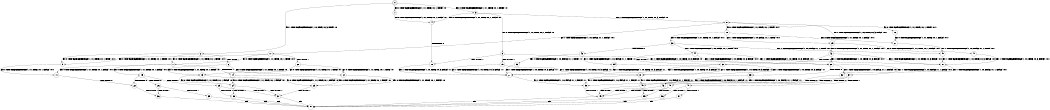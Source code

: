 digraph BCG {
size = "7, 10.5";
center = TRUE;
node [shape = circle];
0 [peripheries = 2];
0 -> 1 [label = "EX !0 !ATOMIC_EXCH_BRANCH (1, +1, TRUE, +0, 1, TRUE) !:0:"];
0 -> 2 [label = "EX !1 !ATOMIC_EXCH_BRANCH (1, +0, TRUE, +0, 3, TRUE) !:0:"];
0 -> 3 [label = "EX !0 !ATOMIC_EXCH_BRANCH (1, +1, TRUE, +0, 1, TRUE) !:0:"];
1 -> 4 [label = "EX !0 !ATOMIC_EXCH_BRANCH (1, +1, TRUE, +0, 1, FALSE) !:0:"];
2 -> 5 [label = "EX !0 !ATOMIC_EXCH_BRANCH (1, +1, TRUE, +0, 1, TRUE) !:0:1:"];
2 -> 6 [label = "TERMINATE !1"];
2 -> 7 [label = "EX !0 !ATOMIC_EXCH_BRANCH (1, +1, TRUE, +0, 1, TRUE) !:0:1:"];
3 -> 4 [label = "EX !0 !ATOMIC_EXCH_BRANCH (1, +1, TRUE, +0, 1, FALSE) !:0:"];
3 -> 8 [label = "EX !1 !ATOMIC_EXCH_BRANCH (1, +0, TRUE, +0, 3, FALSE) !:0:"];
3 -> 9 [label = "EX !0 !ATOMIC_EXCH_BRANCH (1, +1, TRUE, +0, 1, FALSE) !:0:"];
4 -> 10 [label = "TERMINATE !0"];
5 -> 11 [label = "EX !0 !ATOMIC_EXCH_BRANCH (1, +1, TRUE, +0, 1, FALSE) !:0:1:"];
6 -> 12 [label = "EX !0 !ATOMIC_EXCH_BRANCH (1, +1, TRUE, +0, 1, TRUE) !:0:"];
6 -> 13 [label = "EX !0 !ATOMIC_EXCH_BRANCH (1, +1, TRUE, +0, 1, TRUE) !:0:"];
7 -> 11 [label = "EX !0 !ATOMIC_EXCH_BRANCH (1, +1, TRUE, +0, 1, FALSE) !:0:1:"];
7 -> 14 [label = "TERMINATE !1"];
7 -> 15 [label = "EX !0 !ATOMIC_EXCH_BRANCH (1, +1, TRUE, +0, 1, FALSE) !:0:1:"];
8 -> 16 [label = "EX !0 !ATOMIC_EXCH_BRANCH (1, +1, TRUE, +0, 1, TRUE) !:0:1:"];
8 -> 17 [label = "EX !1 !ATOMIC_EXCH_BRANCH (1, +0, FALSE, +1, 1, FALSE) !:0:1:"];
8 -> 18 [label = "EX !0 !ATOMIC_EXCH_BRANCH (1, +1, TRUE, +0, 1, TRUE) !:0:1:"];
9 -> 10 [label = "TERMINATE !0"];
9 -> 19 [label = "TERMINATE !0"];
9 -> 20 [label = "EX !1 !ATOMIC_EXCH_BRANCH (1, +0, TRUE, +0, 3, FALSE) !:0:"];
10 -> 21 [label = "EX !1 !ATOMIC_EXCH_BRANCH (1, +0, TRUE, +0, 3, FALSE) !:1:"];
11 -> 22 [label = "TERMINATE !0"];
12 -> 23 [label = "EX !0 !ATOMIC_EXCH_BRANCH (1, +1, TRUE, +0, 1, FALSE) !:0:"];
13 -> 23 [label = "EX !0 !ATOMIC_EXCH_BRANCH (1, +1, TRUE, +0, 1, FALSE) !:0:"];
13 -> 24 [label = "EX !0 !ATOMIC_EXCH_BRANCH (1, +1, TRUE, +0, 1, FALSE) !:0:"];
14 -> 23 [label = "EX !0 !ATOMIC_EXCH_BRANCH (1, +1, TRUE, +0, 1, FALSE) !:0:"];
14 -> 24 [label = "EX !0 !ATOMIC_EXCH_BRANCH (1, +1, TRUE, +0, 1, FALSE) !:0:"];
15 -> 22 [label = "TERMINATE !0"];
15 -> 25 [label = "TERMINATE !1"];
15 -> 26 [label = "TERMINATE !0"];
16 -> 27 [label = "EX !0 !ATOMIC_EXCH_BRANCH (1, +1, TRUE, +0, 1, FALSE) !:0:1:"];
17 -> 5 [label = "EX !0 !ATOMIC_EXCH_BRANCH (1, +1, TRUE, +0, 1, TRUE) !:0:1:"];
17 -> 28 [label = "TERMINATE !1"];
17 -> 7 [label = "EX !0 !ATOMIC_EXCH_BRANCH (1, +1, TRUE, +0, 1, TRUE) !:0:1:"];
18 -> 27 [label = "EX !0 !ATOMIC_EXCH_BRANCH (1, +1, TRUE, +0, 1, FALSE) !:0:1:"];
18 -> 29 [label = "EX !1 !ATOMIC_EXCH_BRANCH (1, +0, FALSE, +1, 1, TRUE) !:0:1:"];
18 -> 30 [label = "EX !0 !ATOMIC_EXCH_BRANCH (1, +1, TRUE, +0, 1, FALSE) !:0:1:"];
19 -> 21 [label = "EX !1 !ATOMIC_EXCH_BRANCH (1, +0, TRUE, +0, 3, FALSE) !:1:"];
19 -> 31 [label = "EX !1 !ATOMIC_EXCH_BRANCH (1, +0, TRUE, +0, 3, FALSE) !:1:"];
20 -> 32 [label = "EX !1 !ATOMIC_EXCH_BRANCH (1, +0, FALSE, +1, 1, FALSE) !:0:1:"];
20 -> 33 [label = "TERMINATE !0"];
20 -> 34 [label = "EX !1 !ATOMIC_EXCH_BRANCH (1, +0, FALSE, +1, 1, FALSE) !:0:1:"];
21 -> 35 [label = "EX !1 !ATOMIC_EXCH_BRANCH (1, +0, FALSE, +1, 1, FALSE) !:1:"];
22 -> 36 [label = "TERMINATE !1"];
23 -> 37 [label = "TERMINATE !0"];
24 -> 37 [label = "TERMINATE !0"];
24 -> 38 [label = "TERMINATE !0"];
25 -> 37 [label = "TERMINATE !0"];
25 -> 38 [label = "TERMINATE !0"];
26 -> 36 [label = "TERMINATE !1"];
26 -> 39 [label = "TERMINATE !1"];
27 -> 40 [label = "EX !1 !ATOMIC_EXCH_BRANCH (1, +0, FALSE, +1, 1, TRUE) !:0:1:"];
28 -> 12 [label = "EX !0 !ATOMIC_EXCH_BRANCH (1, +1, TRUE, +0, 1, TRUE) !:0:"];
28 -> 13 [label = "EX !0 !ATOMIC_EXCH_BRANCH (1, +1, TRUE, +0, 1, TRUE) !:0:"];
29 -> 41 [label = "EX !0 !ATOMIC_EXCH_BRANCH (1, +1, TRUE, +0, 1, FALSE) !:0:1:"];
29 -> 8 [label = "EX !1 !ATOMIC_EXCH_BRANCH (1, +0, TRUE, +0, 3, FALSE) !:0:1:"];
29 -> 42 [label = "EX !0 !ATOMIC_EXCH_BRANCH (1, +1, TRUE, +0, 1, FALSE) !:0:1:"];
30 -> 40 [label = "EX !1 !ATOMIC_EXCH_BRANCH (1, +0, FALSE, +1, 1, TRUE) !:0:1:"];
30 -> 43 [label = "TERMINATE !0"];
30 -> 44 [label = "EX !1 !ATOMIC_EXCH_BRANCH (1, +0, FALSE, +1, 1, TRUE) !:0:1:"];
31 -> 35 [label = "EX !1 !ATOMIC_EXCH_BRANCH (1, +0, FALSE, +1, 1, FALSE) !:1:"];
31 -> 45 [label = "EX !1 !ATOMIC_EXCH_BRANCH (1, +0, FALSE, +1, 1, FALSE) !:1:"];
32 -> 46 [label = "TERMINATE !0"];
33 -> 35 [label = "EX !1 !ATOMIC_EXCH_BRANCH (1, +0, FALSE, +1, 1, FALSE) !:1:"];
33 -> 45 [label = "EX !1 !ATOMIC_EXCH_BRANCH (1, +0, FALSE, +1, 1, FALSE) !:1:"];
34 -> 46 [label = "TERMINATE !0"];
34 -> 47 [label = "TERMINATE !1"];
34 -> 48 [label = "TERMINATE !0"];
35 -> 49 [label = "TERMINATE !1"];
36 -> 50 [label = "exit"];
37 -> 50 [label = "exit"];
38 -> 50 [label = "exit"];
39 -> 50 [label = "exit"];
40 -> 51 [label = "EX !1 !ATOMIC_EXCH_BRANCH (1, +0, TRUE, +0, 3, FALSE) !:0:1:"];
41 -> 51 [label = "EX !1 !ATOMIC_EXCH_BRANCH (1, +0, TRUE, +0, 3, FALSE) !:0:1:"];
42 -> 51 [label = "EX !1 !ATOMIC_EXCH_BRANCH (1, +0, TRUE, +0, 3, FALSE) !:0:1:"];
42 -> 52 [label = "TERMINATE !0"];
42 -> 20 [label = "EX !1 !ATOMIC_EXCH_BRANCH (1, +0, TRUE, +0, 3, FALSE) !:0:1:"];
43 -> 53 [label = "EX !1 !ATOMIC_EXCH_BRANCH (1, +0, FALSE, +1, 1, TRUE) !:1:"];
43 -> 54 [label = "EX !1 !ATOMIC_EXCH_BRANCH (1, +0, FALSE, +1, 1, TRUE) !:1:"];
44 -> 51 [label = "EX !1 !ATOMIC_EXCH_BRANCH (1, +0, TRUE, +0, 3, FALSE) !:0:1:"];
44 -> 52 [label = "TERMINATE !0"];
44 -> 20 [label = "EX !1 !ATOMIC_EXCH_BRANCH (1, +0, TRUE, +0, 3, FALSE) !:0:1:"];
45 -> 49 [label = "TERMINATE !1"];
45 -> 55 [label = "TERMINATE !1"];
46 -> 49 [label = "TERMINATE !1"];
47 -> 56 [label = "TERMINATE !0"];
47 -> 57 [label = "TERMINATE !0"];
48 -> 49 [label = "TERMINATE !1"];
48 -> 55 [label = "TERMINATE !1"];
49 -> 50 [label = "exit"];
51 -> 32 [label = "EX !1 !ATOMIC_EXCH_BRANCH (1, +0, FALSE, +1, 1, FALSE) !:0:1:"];
52 -> 21 [label = "EX !1 !ATOMIC_EXCH_BRANCH (1, +0, TRUE, +0, 3, FALSE) !:1:"];
52 -> 31 [label = "EX !1 !ATOMIC_EXCH_BRANCH (1, +0, TRUE, +0, 3, FALSE) !:1:"];
53 -> 21 [label = "EX !1 !ATOMIC_EXCH_BRANCH (1, +0, TRUE, +0, 3, FALSE) !:1:"];
54 -> 21 [label = "EX !1 !ATOMIC_EXCH_BRANCH (1, +0, TRUE, +0, 3, FALSE) !:1:"];
54 -> 31 [label = "EX !1 !ATOMIC_EXCH_BRANCH (1, +0, TRUE, +0, 3, FALSE) !:1:"];
55 -> 50 [label = "exit"];
56 -> 50 [label = "exit"];
57 -> 50 [label = "exit"];
}
